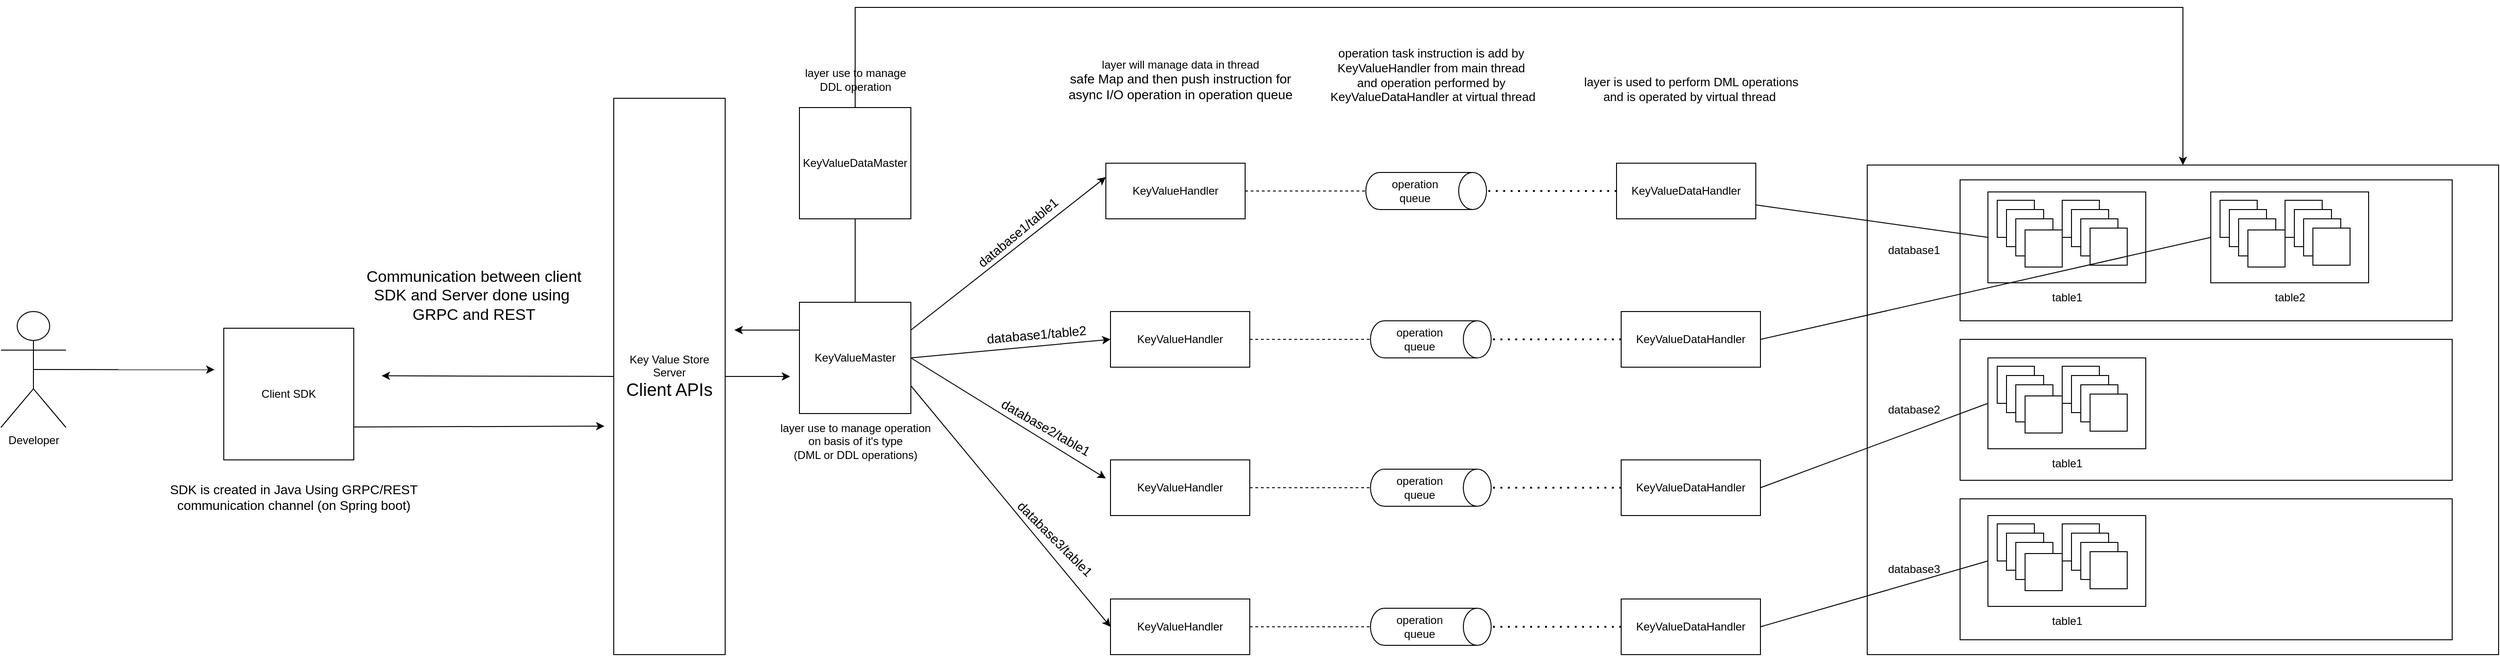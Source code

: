 <mxfile version="24.0.7" type="github">
  <diagram name="Page-1" id="otC6UkrBuinHcEKVRlpe">
    <mxGraphModel dx="2726" dy="1417" grid="1" gridSize="10" guides="1" tooltips="1" connect="1" arrows="0" fold="1" page="1" pageScale="1" pageWidth="1100" pageHeight="850" math="0" shadow="0">
      <root>
        <mxCell id="0" />
        <mxCell id="1" parent="0" />
        <mxCell id="kfZi4z5E8rtIzfBgZ30n-23" style="edgeStyle=none;rounded=0;orthogonalLoop=1;jettySize=auto;html=1;exitX=0.5;exitY=0;exitDx=0;exitDy=0;" parent="1" source="kfZi4z5E8rtIzfBgZ30n-21" edge="1">
          <mxGeometry relative="1" as="geometry">
            <mxPoint x="890" y="458" as="targetPoint" />
          </mxGeometry>
        </mxCell>
        <mxCell id="I3hXLlyxJEl5_7HpE7tm-29" style="edgeStyle=none;rounded=0;orthogonalLoop=1;jettySize=auto;html=1;exitX=0.5;exitY=1;exitDx=0;exitDy=0;" edge="1" parent="1" source="kfZi4z5E8rtIzfBgZ30n-21">
          <mxGeometry relative="1" as="geometry">
            <mxPoint x="450" y="457.286" as="targetPoint" />
          </mxGeometry>
        </mxCell>
        <mxCell id="kfZi4z5E8rtIzfBgZ30n-21" value="Key Value Store Server&lt;div style=&quot;font-size: 19px;&quot;&gt;Client APIs&lt;/div&gt;" style="rounded=0;whiteSpace=wrap;html=1;direction=south;" parent="1" vertex="1">
          <mxGeometry x="700" y="158" width="120" height="600" as="geometry" />
        </mxCell>
        <mxCell id="kfZi4z5E8rtIzfBgZ30n-24" style="edgeStyle=none;rounded=0;orthogonalLoop=1;jettySize=auto;html=1;exitX=0;exitY=0.25;exitDx=0;exitDy=0;" parent="1" source="kfZi4z5E8rtIzfBgZ30n-22" edge="1">
          <mxGeometry relative="1" as="geometry">
            <mxPoint x="830" y="408" as="targetPoint" />
          </mxGeometry>
        </mxCell>
        <mxCell id="I3hXLlyxJEl5_7HpE7tm-16" style="edgeStyle=none;rounded=0;orthogonalLoop=1;jettySize=auto;html=1;exitX=1;exitY=0.25;exitDx=0;exitDy=0;entryX=0;entryY=0.25;entryDx=0;entryDy=0;" edge="1" parent="1" source="kfZi4z5E8rtIzfBgZ30n-22" target="kfZi4z5E8rtIzfBgZ30n-33">
          <mxGeometry relative="1" as="geometry">
            <mxPoint x="1230" y="258" as="targetPoint" />
          </mxGeometry>
        </mxCell>
        <mxCell id="I3hXLlyxJEl5_7HpE7tm-17" style="edgeStyle=none;rounded=0;orthogonalLoop=1;jettySize=auto;html=1;exitX=1;exitY=0.5;exitDx=0;exitDy=0;entryX=0;entryY=0.5;entryDx=0;entryDy=0;" edge="1" parent="1" source="kfZi4z5E8rtIzfBgZ30n-22" target="I3hXLlyxJEl5_7HpE7tm-11">
          <mxGeometry relative="1" as="geometry" />
        </mxCell>
        <mxCell id="I3hXLlyxJEl5_7HpE7tm-19" style="edgeStyle=none;rounded=0;orthogonalLoop=1;jettySize=auto;html=1;exitX=1;exitY=0.75;exitDx=0;exitDy=0;entryX=0;entryY=0.5;entryDx=0;entryDy=0;" edge="1" parent="1" source="kfZi4z5E8rtIzfBgZ30n-22" target="I3hXLlyxJEl5_7HpE7tm-1">
          <mxGeometry relative="1" as="geometry" />
        </mxCell>
        <mxCell id="kfZi4z5E8rtIzfBgZ30n-22" value="KeyValueMaster" style="whiteSpace=wrap;html=1;aspect=fixed;" parent="1" vertex="1">
          <mxGeometry x="900" y="378" width="120" height="120" as="geometry" />
        </mxCell>
        <mxCell id="kfZi4z5E8rtIzfBgZ30n-25" value="layer use to manage operation&lt;div&gt;on basis of it&#39;s type&lt;/div&gt;&lt;div&gt;(DML or DDL operations)&lt;/div&gt;" style="text;html=1;align=center;verticalAlign=middle;resizable=0;points=[];autosize=1;strokeColor=none;fillColor=none;" parent="1" vertex="1">
          <mxGeometry x="865" y="498" width="190" height="60" as="geometry" />
        </mxCell>
        <mxCell id="I3hXLlyxJEl5_7HpE7tm-107" style="edgeStyle=orthogonalEdgeStyle;rounded=0;orthogonalLoop=1;jettySize=auto;html=1;exitX=0.5;exitY=0;exitDx=0;exitDy=0;entryX=0.5;entryY=0;entryDx=0;entryDy=0;elbow=vertical;" edge="1" parent="1" source="kfZi4z5E8rtIzfBgZ30n-26" target="I3hXLlyxJEl5_7HpE7tm-39">
          <mxGeometry relative="1" as="geometry">
            <Array as="points">
              <mxPoint x="960" y="60" />
              <mxPoint x="2390" y="60" />
            </Array>
          </mxGeometry>
        </mxCell>
        <mxCell id="kfZi4z5E8rtIzfBgZ30n-26" value="KeyValueDataMaster" style="whiteSpace=wrap;html=1;aspect=fixed;" parent="1" vertex="1">
          <mxGeometry x="900" y="168" width="120" height="120" as="geometry" />
        </mxCell>
        <mxCell id="kfZi4z5E8rtIzfBgZ30n-31" value="" style="endArrow=none;html=1;rounded=0;exitX=0.5;exitY=0;exitDx=0;exitDy=0;entryX=0.5;entryY=1;entryDx=0;entryDy=0;" parent="1" source="kfZi4z5E8rtIzfBgZ30n-22" target="kfZi4z5E8rtIzfBgZ30n-26" edge="1">
          <mxGeometry width="50" height="50" relative="1" as="geometry">
            <mxPoint x="1020" y="438" as="sourcePoint" />
            <mxPoint x="1070" y="388" as="targetPoint" />
          </mxGeometry>
        </mxCell>
        <mxCell id="kfZi4z5E8rtIzfBgZ30n-32" value="layer use to manage&lt;div&gt;DDL operation&lt;/div&gt;" style="text;html=1;align=center;verticalAlign=middle;resizable=0;points=[];autosize=1;strokeColor=none;fillColor=none;" parent="1" vertex="1">
          <mxGeometry x="895" y="118" width="130" height="40" as="geometry" />
        </mxCell>
        <mxCell id="kfZi4z5E8rtIzfBgZ30n-33" value="KeyValueHandler" style="rounded=0;whiteSpace=wrap;html=1;" parent="1" vertex="1">
          <mxGeometry x="1230" y="228" width="150" height="60" as="geometry" />
        </mxCell>
        <mxCell id="kfZi4z5E8rtIzfBgZ30n-34" value="KeyValueDataHandler" style="rounded=0;whiteSpace=wrap;html=1;" parent="1" vertex="1">
          <mxGeometry x="1780" y="228" width="150" height="60" as="geometry" />
        </mxCell>
        <mxCell id="kfZi4z5E8rtIzfBgZ30n-36" value="operation&lt;div&gt;queue&lt;/div&gt;" style="shape=cylinder3;whiteSpace=wrap;html=1;boundedLbl=1;backgroundOutline=1;size=15;direction=south;" parent="1" vertex="1">
          <mxGeometry x="1510" y="238" width="130" height="40" as="geometry" />
        </mxCell>
        <mxCell id="kfZi4z5E8rtIzfBgZ30n-37" value="" style="endArrow=none;dashed=1;html=1;rounded=0;exitX=1;exitY=0.5;exitDx=0;exitDy=0;entryX=0.5;entryY=1;entryDx=0;entryDy=0;entryPerimeter=0;" parent="1" source="kfZi4z5E8rtIzfBgZ30n-33" target="kfZi4z5E8rtIzfBgZ30n-36" edge="1">
          <mxGeometry width="50" height="50" relative="1" as="geometry">
            <mxPoint x="1440" y="308" as="sourcePoint" />
            <mxPoint x="1490" y="258" as="targetPoint" />
          </mxGeometry>
        </mxCell>
        <mxCell id="kfZi4z5E8rtIzfBgZ30n-39" value="" style="endArrow=none;dashed=1;html=1;dashPattern=1 3;strokeWidth=2;rounded=0;entryX=0.5;entryY=0;entryDx=0;entryDy=0;entryPerimeter=0;exitX=0;exitY=0.5;exitDx=0;exitDy=0;" parent="1" source="kfZi4z5E8rtIzfBgZ30n-34" target="kfZi4z5E8rtIzfBgZ30n-36" edge="1">
          <mxGeometry width="50" height="50" relative="1" as="geometry">
            <mxPoint x="1290" y="488" as="sourcePoint" />
            <mxPoint x="1340" y="438" as="targetPoint" />
          </mxGeometry>
        </mxCell>
        <mxCell id="kfZi4z5E8rtIzfBgZ30n-40" value="layer will manage data in thread&lt;div style=&quot;font-size: 14px;&quot;&gt;&lt;font style=&quot;font-size: 14px;&quot;&gt;safe Map and then push instruction for&lt;/font&gt;&lt;/div&gt;&lt;div style=&quot;font-size: 14px;&quot;&gt;async I/O operation in operation queue&lt;/div&gt;" style="text;html=1;align=center;verticalAlign=middle;resizable=0;points=[];autosize=1;strokeColor=none;fillColor=none;" parent="1" vertex="1">
          <mxGeometry x="1180" y="108" width="260" height="60" as="geometry" />
        </mxCell>
        <mxCell id="kfZi4z5E8rtIzfBgZ30n-41" value="&lt;font style=&quot;font-size: 13px;&quot;&gt;operation task instruction is add by&lt;/font&gt;&lt;div style=&quot;font-size: 13px;&quot;&gt;&lt;font style=&quot;font-size: 13px;&quot;&gt;KeyValueHandler from main thread&lt;/font&gt;&lt;/div&gt;&lt;div style=&quot;font-size: 13px;&quot;&gt;&lt;font style=&quot;font-size: 13px;&quot;&gt;and operation performed by&lt;/font&gt;&lt;/div&gt;&lt;div style=&quot;font-size: 13px;&quot;&gt;&lt;font style=&quot;font-size: 13px;&quot;&gt;&amp;nbsp;KeyValueDataHandler at virtual thread&lt;/font&gt;&lt;/div&gt;" style="text;html=1;align=center;verticalAlign=middle;resizable=0;points=[];autosize=1;strokeColor=none;fillColor=none;" parent="1" vertex="1">
          <mxGeometry x="1455" y="93" width="250" height="80" as="geometry" />
        </mxCell>
        <mxCell id="I3hXLlyxJEl5_7HpE7tm-1" value="KeyValueHandler" style="rounded=0;whiteSpace=wrap;html=1;" vertex="1" parent="1">
          <mxGeometry x="1235" y="698" width="150" height="60" as="geometry" />
        </mxCell>
        <mxCell id="I3hXLlyxJEl5_7HpE7tm-2" value="KeyValueDataHandler" style="rounded=0;whiteSpace=wrap;html=1;" vertex="1" parent="1">
          <mxGeometry x="1785" y="698" width="150" height="60" as="geometry" />
        </mxCell>
        <mxCell id="I3hXLlyxJEl5_7HpE7tm-3" value="operation&lt;div&gt;queue&lt;/div&gt;" style="shape=cylinder3;whiteSpace=wrap;html=1;boundedLbl=1;backgroundOutline=1;size=15;direction=south;" vertex="1" parent="1">
          <mxGeometry x="1515" y="708" width="130" height="40" as="geometry" />
        </mxCell>
        <mxCell id="I3hXLlyxJEl5_7HpE7tm-4" value="" style="endArrow=none;dashed=1;html=1;rounded=0;exitX=1;exitY=0.5;exitDx=0;exitDy=0;entryX=0.5;entryY=1;entryDx=0;entryDy=0;entryPerimeter=0;" edge="1" parent="1" source="I3hXLlyxJEl5_7HpE7tm-1" target="I3hXLlyxJEl5_7HpE7tm-3">
          <mxGeometry width="50" height="50" relative="1" as="geometry">
            <mxPoint x="1445" y="778" as="sourcePoint" />
            <mxPoint x="1495" y="728" as="targetPoint" />
          </mxGeometry>
        </mxCell>
        <mxCell id="I3hXLlyxJEl5_7HpE7tm-5" value="" style="endArrow=none;dashed=1;html=1;dashPattern=1 3;strokeWidth=2;rounded=0;entryX=0.5;entryY=0;entryDx=0;entryDy=0;entryPerimeter=0;exitX=0;exitY=0.5;exitDx=0;exitDy=0;" edge="1" parent="1" source="I3hXLlyxJEl5_7HpE7tm-2" target="I3hXLlyxJEl5_7HpE7tm-3">
          <mxGeometry width="50" height="50" relative="1" as="geometry">
            <mxPoint x="1295" y="958" as="sourcePoint" />
            <mxPoint x="1345" y="908" as="targetPoint" />
          </mxGeometry>
        </mxCell>
        <mxCell id="I3hXLlyxJEl5_7HpE7tm-6" value="KeyValueHandler" style="rounded=0;whiteSpace=wrap;html=1;" vertex="1" parent="1">
          <mxGeometry x="1235" y="548" width="150" height="60" as="geometry" />
        </mxCell>
        <mxCell id="I3hXLlyxJEl5_7HpE7tm-7" value="KeyValueDataHandler" style="rounded=0;whiteSpace=wrap;html=1;" vertex="1" parent="1">
          <mxGeometry x="1785" y="548" width="150" height="60" as="geometry" />
        </mxCell>
        <mxCell id="I3hXLlyxJEl5_7HpE7tm-8" value="operation&lt;div&gt;queue&lt;/div&gt;" style="shape=cylinder3;whiteSpace=wrap;html=1;boundedLbl=1;backgroundOutline=1;size=15;direction=south;" vertex="1" parent="1">
          <mxGeometry x="1515" y="558" width="130" height="40" as="geometry" />
        </mxCell>
        <mxCell id="I3hXLlyxJEl5_7HpE7tm-9" value="" style="endArrow=none;dashed=1;html=1;rounded=0;exitX=1;exitY=0.5;exitDx=0;exitDy=0;entryX=0.5;entryY=1;entryDx=0;entryDy=0;entryPerimeter=0;" edge="1" parent="1" source="I3hXLlyxJEl5_7HpE7tm-6" target="I3hXLlyxJEl5_7HpE7tm-8">
          <mxGeometry width="50" height="50" relative="1" as="geometry">
            <mxPoint x="1445" y="628" as="sourcePoint" />
            <mxPoint x="1495" y="578" as="targetPoint" />
          </mxGeometry>
        </mxCell>
        <mxCell id="I3hXLlyxJEl5_7HpE7tm-10" value="" style="endArrow=none;dashed=1;html=1;dashPattern=1 3;strokeWidth=2;rounded=0;entryX=0.5;entryY=0;entryDx=0;entryDy=0;entryPerimeter=0;exitX=0;exitY=0.5;exitDx=0;exitDy=0;" edge="1" parent="1" source="I3hXLlyxJEl5_7HpE7tm-7" target="I3hXLlyxJEl5_7HpE7tm-8">
          <mxGeometry width="50" height="50" relative="1" as="geometry">
            <mxPoint x="1295" y="808" as="sourcePoint" />
            <mxPoint x="1345" y="758" as="targetPoint" />
          </mxGeometry>
        </mxCell>
        <mxCell id="I3hXLlyxJEl5_7HpE7tm-11" value="KeyValueHandler" style="rounded=0;whiteSpace=wrap;html=1;" vertex="1" parent="1">
          <mxGeometry x="1235" y="388" width="150" height="60" as="geometry" />
        </mxCell>
        <mxCell id="I3hXLlyxJEl5_7HpE7tm-12" value="KeyValueDataHandler" style="rounded=0;whiteSpace=wrap;html=1;" vertex="1" parent="1">
          <mxGeometry x="1785" y="388" width="150" height="60" as="geometry" />
        </mxCell>
        <mxCell id="I3hXLlyxJEl5_7HpE7tm-13" value="operation&lt;div&gt;queue&lt;/div&gt;" style="shape=cylinder3;whiteSpace=wrap;html=1;boundedLbl=1;backgroundOutline=1;size=15;direction=south;" vertex="1" parent="1">
          <mxGeometry x="1515" y="398" width="130" height="40" as="geometry" />
        </mxCell>
        <mxCell id="I3hXLlyxJEl5_7HpE7tm-14" value="" style="endArrow=none;dashed=1;html=1;rounded=0;exitX=1;exitY=0.5;exitDx=0;exitDy=0;entryX=0.5;entryY=1;entryDx=0;entryDy=0;entryPerimeter=0;" edge="1" parent="1" source="I3hXLlyxJEl5_7HpE7tm-11" target="I3hXLlyxJEl5_7HpE7tm-13">
          <mxGeometry width="50" height="50" relative="1" as="geometry">
            <mxPoint x="1445" y="468" as="sourcePoint" />
            <mxPoint x="1495" y="418" as="targetPoint" />
          </mxGeometry>
        </mxCell>
        <mxCell id="I3hXLlyxJEl5_7HpE7tm-15" value="" style="endArrow=none;dashed=1;html=1;dashPattern=1 3;strokeWidth=2;rounded=0;entryX=0.5;entryY=0;entryDx=0;entryDy=0;entryPerimeter=0;exitX=0;exitY=0.5;exitDx=0;exitDy=0;" edge="1" parent="1" source="I3hXLlyxJEl5_7HpE7tm-12" target="I3hXLlyxJEl5_7HpE7tm-13">
          <mxGeometry width="50" height="50" relative="1" as="geometry">
            <mxPoint x="1295" y="648" as="sourcePoint" />
            <mxPoint x="1345" y="598" as="targetPoint" />
          </mxGeometry>
        </mxCell>
        <mxCell id="I3hXLlyxJEl5_7HpE7tm-20" value="database1/table1" style="text;html=1;align=center;verticalAlign=middle;resizable=0;points=[];autosize=1;strokeColor=none;fillColor=none;spacing=3;fontSize=14;rotation=-40;" vertex="1" parent="1">
          <mxGeometry x="1070" y="288" width="130" height="30" as="geometry" />
        </mxCell>
        <mxCell id="I3hXLlyxJEl5_7HpE7tm-21" value="&lt;font style=&quot;font-size: 14px;&quot;&gt;database1/table2&lt;/font&gt;" style="text;html=1;align=center;verticalAlign=middle;resizable=0;points=[];autosize=1;strokeColor=none;fillColor=none;rotation=-5;" vertex="1" parent="1">
          <mxGeometry x="1090" y="398" width="130" height="30" as="geometry" />
        </mxCell>
        <mxCell id="I3hXLlyxJEl5_7HpE7tm-23" value="" style="edgeStyle=none;rounded=0;orthogonalLoop=1;jettySize=auto;html=1;exitX=1;exitY=0.5;exitDx=0;exitDy=0;" edge="1" parent="1" source="kfZi4z5E8rtIzfBgZ30n-22">
          <mxGeometry relative="1" as="geometry">
            <mxPoint x="1020" y="438" as="sourcePoint" />
            <mxPoint x="1230" y="568" as="targetPoint" />
          </mxGeometry>
        </mxCell>
        <mxCell id="I3hXLlyxJEl5_7HpE7tm-22" value="&lt;font style=&quot;font-size: 14px;&quot;&gt;database2/table1&lt;/font&gt;" style="text;html=1;align=center;verticalAlign=middle;resizable=0;points=[];autosize=1;strokeColor=none;fillColor=none;rotation=30;" vertex="1" parent="1">
          <mxGeometry x="1100" y="498" width="130" height="30" as="geometry" />
        </mxCell>
        <mxCell id="I3hXLlyxJEl5_7HpE7tm-24" value="&lt;font style=&quot;font-size: 14px;&quot;&gt;database3/table1&lt;/font&gt;" style="text;html=1;align=center;verticalAlign=middle;resizable=0;points=[];autosize=1;strokeColor=none;fillColor=none;rotation=45;" vertex="1" parent="1">
          <mxGeometry x="1110" y="618" width="130" height="30" as="geometry" />
        </mxCell>
        <mxCell id="I3hXLlyxJEl5_7HpE7tm-31" style="edgeStyle=none;rounded=0;orthogonalLoop=1;jettySize=auto;html=1;exitX=1;exitY=0.75;exitDx=0;exitDy=0;" edge="1" parent="1" source="I3hXLlyxJEl5_7HpE7tm-26">
          <mxGeometry relative="1" as="geometry">
            <mxPoint x="690" y="511.571" as="targetPoint" />
          </mxGeometry>
        </mxCell>
        <mxCell id="I3hXLlyxJEl5_7HpE7tm-26" value="Client SDK" style="rounded=0;whiteSpace=wrap;html=1;" vertex="1" parent="1">
          <mxGeometry x="280" y="406" width="140" height="142" as="geometry" />
        </mxCell>
        <mxCell id="I3hXLlyxJEl5_7HpE7tm-36" style="edgeStyle=none;rounded=0;orthogonalLoop=1;jettySize=auto;html=1;exitX=0.5;exitY=0.5;exitDx=0;exitDy=0;exitPerimeter=0;" edge="1" parent="1" source="I3hXLlyxJEl5_7HpE7tm-27">
          <mxGeometry relative="1" as="geometry">
            <mxPoint x="270" y="450.632" as="targetPoint" />
          </mxGeometry>
        </mxCell>
        <mxCell id="I3hXLlyxJEl5_7HpE7tm-27" value="Developer" style="shape=umlActor;verticalLabelPosition=bottom;verticalAlign=top;html=1;outlineConnect=0;" vertex="1" parent="1">
          <mxGeometry x="40" y="388" width="70" height="125" as="geometry" />
        </mxCell>
        <mxCell id="I3hXLlyxJEl5_7HpE7tm-35" value="&lt;font style=&quot;font-size: 17px;&quot;&gt;Communication between client&lt;br&gt;SDK and Server done using&amp;nbsp;&lt;/font&gt;&lt;div style=&quot;font-size: 17px;&quot;&gt;&lt;font style=&quot;font-size: 17px;&quot;&gt;GRPC and REST&lt;/font&gt;&lt;/div&gt;" style="text;html=1;align=center;verticalAlign=middle;resizable=0;points=[];autosize=1;strokeColor=none;fillColor=none;" vertex="1" parent="1">
          <mxGeometry x="419" y="336" width="260" height="70" as="geometry" />
        </mxCell>
        <mxCell id="I3hXLlyxJEl5_7HpE7tm-37" value="SDK is created in Java Using GRPC/REST&lt;div style=&quot;font-size: 14px;&quot;&gt;communication channel (on Spring boot)&lt;/div&gt;" style="text;html=1;align=center;verticalAlign=middle;resizable=0;points=[];autosize=1;strokeColor=none;fillColor=none;fontSize=14;" vertex="1" parent="1">
          <mxGeometry x="210" y="563" width="290" height="50" as="geometry" />
        </mxCell>
        <mxCell id="I3hXLlyxJEl5_7HpE7tm-38" value="layer is used to perform DML operations&lt;div style=&quot;font-size: 13px;&quot;&gt;and is operated by virtual thread&amp;nbsp;&lt;/div&gt;" style="text;html=1;align=center;verticalAlign=middle;resizable=0;points=[];autosize=1;strokeColor=none;fillColor=none;fontSize=13;" vertex="1" parent="1">
          <mxGeometry x="1735" y="128" width="250" height="40" as="geometry" />
        </mxCell>
        <mxCell id="I3hXLlyxJEl5_7HpE7tm-39" value="" style="rounded=0;whiteSpace=wrap;html=1;" vertex="1" parent="1">
          <mxGeometry x="2050" y="230" width="680" height="528" as="geometry" />
        </mxCell>
        <mxCell id="I3hXLlyxJEl5_7HpE7tm-43" value="" style="rounded=0;whiteSpace=wrap;html=1;" vertex="1" parent="1">
          <mxGeometry x="2150" y="246" width="530" height="152" as="geometry" />
        </mxCell>
        <mxCell id="I3hXLlyxJEl5_7HpE7tm-44" value="" style="rounded=0;whiteSpace=wrap;html=1;" vertex="1" parent="1">
          <mxGeometry x="2150" y="590" width="530" height="152" as="geometry" />
        </mxCell>
        <mxCell id="I3hXLlyxJEl5_7HpE7tm-45" value="" style="rounded=0;whiteSpace=wrap;html=1;" vertex="1" parent="1">
          <mxGeometry x="2150" y="418" width="530" height="152" as="geometry" />
        </mxCell>
        <mxCell id="I3hXLlyxJEl5_7HpE7tm-47" value="" style="rounded=0;whiteSpace=wrap;html=1;" vertex="1" parent="1">
          <mxGeometry x="2180" y="259" width="170" height="98" as="geometry" />
        </mxCell>
        <mxCell id="I3hXLlyxJEl5_7HpE7tm-49" value="" style="whiteSpace=wrap;html=1;aspect=fixed;" vertex="1" parent="1">
          <mxGeometry x="2190" y="268" width="40" height="40" as="geometry" />
        </mxCell>
        <mxCell id="I3hXLlyxJEl5_7HpE7tm-50" value="" style="whiteSpace=wrap;html=1;aspect=fixed;" vertex="1" parent="1">
          <mxGeometry x="2200" y="278" width="40" height="40" as="geometry" />
        </mxCell>
        <mxCell id="I3hXLlyxJEl5_7HpE7tm-51" value="" style="whiteSpace=wrap;html=1;aspect=fixed;" vertex="1" parent="1">
          <mxGeometry x="2210" y="288" width="40" height="40" as="geometry" />
        </mxCell>
        <mxCell id="I3hXLlyxJEl5_7HpE7tm-52" value="" style="whiteSpace=wrap;html=1;aspect=fixed;" vertex="1" parent="1">
          <mxGeometry x="2260" y="268" width="40" height="40" as="geometry" />
        </mxCell>
        <mxCell id="I3hXLlyxJEl5_7HpE7tm-53" value="" style="whiteSpace=wrap;html=1;aspect=fixed;" vertex="1" parent="1">
          <mxGeometry x="2220" y="300" width="40" height="40" as="geometry" />
        </mxCell>
        <mxCell id="I3hXLlyxJEl5_7HpE7tm-54" value="" style="whiteSpace=wrap;html=1;aspect=fixed;" vertex="1" parent="1">
          <mxGeometry x="2270" y="278" width="40" height="40" as="geometry" />
        </mxCell>
        <mxCell id="I3hXLlyxJEl5_7HpE7tm-55" value="" style="whiteSpace=wrap;html=1;aspect=fixed;" vertex="1" parent="1">
          <mxGeometry x="2280" y="288" width="40" height="40" as="geometry" />
        </mxCell>
        <mxCell id="I3hXLlyxJEl5_7HpE7tm-56" value="" style="whiteSpace=wrap;html=1;aspect=fixed;" vertex="1" parent="1">
          <mxGeometry x="2290" y="298" width="40" height="40" as="geometry" />
        </mxCell>
        <mxCell id="I3hXLlyxJEl5_7HpE7tm-57" value="database1" style="text;html=1;align=center;verticalAlign=middle;resizable=0;points=[];autosize=1;strokeColor=none;fillColor=none;" vertex="1" parent="1">
          <mxGeometry x="2060" y="307" width="80" height="30" as="geometry" />
        </mxCell>
        <mxCell id="I3hXLlyxJEl5_7HpE7tm-58" value="database2" style="text;html=1;align=center;verticalAlign=middle;resizable=0;points=[];autosize=1;strokeColor=none;fillColor=none;" vertex="1" parent="1">
          <mxGeometry x="2060" y="479" width="80" height="30" as="geometry" />
        </mxCell>
        <mxCell id="I3hXLlyxJEl5_7HpE7tm-59" value="database3" style="text;html=1;align=center;verticalAlign=middle;resizable=0;points=[];autosize=1;strokeColor=none;fillColor=none;" vertex="1" parent="1">
          <mxGeometry x="2060" y="651" width="80" height="30" as="geometry" />
        </mxCell>
        <mxCell id="I3hXLlyxJEl5_7HpE7tm-60" value="table1" style="text;html=1;align=center;verticalAlign=middle;resizable=0;points=[];autosize=1;strokeColor=none;fillColor=none;" vertex="1" parent="1">
          <mxGeometry x="2235" y="358" width="60" height="30" as="geometry" />
        </mxCell>
        <mxCell id="I3hXLlyxJEl5_7HpE7tm-62" value="" style="rounded=0;whiteSpace=wrap;html=1;" vertex="1" parent="1">
          <mxGeometry x="2420" y="259" width="170" height="98" as="geometry" />
        </mxCell>
        <mxCell id="I3hXLlyxJEl5_7HpE7tm-63" value="" style="whiteSpace=wrap;html=1;aspect=fixed;" vertex="1" parent="1">
          <mxGeometry x="2430" y="268" width="40" height="40" as="geometry" />
        </mxCell>
        <mxCell id="I3hXLlyxJEl5_7HpE7tm-64" value="" style="whiteSpace=wrap;html=1;aspect=fixed;" vertex="1" parent="1">
          <mxGeometry x="2440" y="278" width="40" height="40" as="geometry" />
        </mxCell>
        <mxCell id="I3hXLlyxJEl5_7HpE7tm-65" value="" style="whiteSpace=wrap;html=1;aspect=fixed;" vertex="1" parent="1">
          <mxGeometry x="2450" y="288" width="40" height="40" as="geometry" />
        </mxCell>
        <mxCell id="I3hXLlyxJEl5_7HpE7tm-66" value="" style="whiteSpace=wrap;html=1;aspect=fixed;" vertex="1" parent="1">
          <mxGeometry x="2500" y="268" width="40" height="40" as="geometry" />
        </mxCell>
        <mxCell id="I3hXLlyxJEl5_7HpE7tm-67" value="" style="whiteSpace=wrap;html=1;aspect=fixed;" vertex="1" parent="1">
          <mxGeometry x="2460" y="300" width="40" height="40" as="geometry" />
        </mxCell>
        <mxCell id="I3hXLlyxJEl5_7HpE7tm-68" value="" style="whiteSpace=wrap;html=1;aspect=fixed;" vertex="1" parent="1">
          <mxGeometry x="2510" y="278" width="40" height="40" as="geometry" />
        </mxCell>
        <mxCell id="I3hXLlyxJEl5_7HpE7tm-69" value="" style="whiteSpace=wrap;html=1;aspect=fixed;" vertex="1" parent="1">
          <mxGeometry x="2520" y="288" width="40" height="40" as="geometry" />
        </mxCell>
        <mxCell id="I3hXLlyxJEl5_7HpE7tm-70" value="" style="whiteSpace=wrap;html=1;aspect=fixed;" vertex="1" parent="1">
          <mxGeometry x="2530" y="298" width="40" height="40" as="geometry" />
        </mxCell>
        <mxCell id="I3hXLlyxJEl5_7HpE7tm-71" value="table2" style="text;html=1;align=center;verticalAlign=middle;resizable=0;points=[];autosize=1;strokeColor=none;fillColor=none;" vertex="1" parent="1">
          <mxGeometry x="2475" y="358" width="60" height="30" as="geometry" />
        </mxCell>
        <mxCell id="I3hXLlyxJEl5_7HpE7tm-72" value="" style="rounded=0;whiteSpace=wrap;html=1;" vertex="1" parent="1">
          <mxGeometry x="2180" y="438" width="170" height="98" as="geometry" />
        </mxCell>
        <mxCell id="I3hXLlyxJEl5_7HpE7tm-73" value="" style="whiteSpace=wrap;html=1;aspect=fixed;" vertex="1" parent="1">
          <mxGeometry x="2190" y="447" width="40" height="40" as="geometry" />
        </mxCell>
        <mxCell id="I3hXLlyxJEl5_7HpE7tm-74" value="" style="whiteSpace=wrap;html=1;aspect=fixed;" vertex="1" parent="1">
          <mxGeometry x="2200" y="457" width="40" height="40" as="geometry" />
        </mxCell>
        <mxCell id="I3hXLlyxJEl5_7HpE7tm-75" value="" style="whiteSpace=wrap;html=1;aspect=fixed;" vertex="1" parent="1">
          <mxGeometry x="2210" y="467" width="40" height="40" as="geometry" />
        </mxCell>
        <mxCell id="I3hXLlyxJEl5_7HpE7tm-76" value="" style="whiteSpace=wrap;html=1;aspect=fixed;" vertex="1" parent="1">
          <mxGeometry x="2260" y="447" width="40" height="40" as="geometry" />
        </mxCell>
        <mxCell id="I3hXLlyxJEl5_7HpE7tm-77" value="" style="whiteSpace=wrap;html=1;aspect=fixed;" vertex="1" parent="1">
          <mxGeometry x="2220" y="479" width="40" height="40" as="geometry" />
        </mxCell>
        <mxCell id="I3hXLlyxJEl5_7HpE7tm-78" value="" style="whiteSpace=wrap;html=1;aspect=fixed;" vertex="1" parent="1">
          <mxGeometry x="2270" y="457" width="40" height="40" as="geometry" />
        </mxCell>
        <mxCell id="I3hXLlyxJEl5_7HpE7tm-79" value="" style="whiteSpace=wrap;html=1;aspect=fixed;" vertex="1" parent="1">
          <mxGeometry x="2280" y="467" width="40" height="40" as="geometry" />
        </mxCell>
        <mxCell id="I3hXLlyxJEl5_7HpE7tm-80" value="" style="whiteSpace=wrap;html=1;aspect=fixed;" vertex="1" parent="1">
          <mxGeometry x="2290" y="477" width="40" height="40" as="geometry" />
        </mxCell>
        <mxCell id="I3hXLlyxJEl5_7HpE7tm-81" value="table1" style="text;html=1;align=center;verticalAlign=middle;resizable=0;points=[];autosize=1;strokeColor=none;fillColor=none;" vertex="1" parent="1">
          <mxGeometry x="2235" y="537" width="60" height="30" as="geometry" />
        </mxCell>
        <mxCell id="I3hXLlyxJEl5_7HpE7tm-82" value="" style="rounded=0;whiteSpace=wrap;html=1;" vertex="1" parent="1">
          <mxGeometry x="2180" y="608" width="170" height="98" as="geometry" />
        </mxCell>
        <mxCell id="I3hXLlyxJEl5_7HpE7tm-83" value="" style="whiteSpace=wrap;html=1;aspect=fixed;" vertex="1" parent="1">
          <mxGeometry x="2190" y="617" width="40" height="40" as="geometry" />
        </mxCell>
        <mxCell id="I3hXLlyxJEl5_7HpE7tm-84" value="" style="whiteSpace=wrap;html=1;aspect=fixed;" vertex="1" parent="1">
          <mxGeometry x="2200" y="627" width="40" height="40" as="geometry" />
        </mxCell>
        <mxCell id="I3hXLlyxJEl5_7HpE7tm-85" value="" style="whiteSpace=wrap;html=1;aspect=fixed;" vertex="1" parent="1">
          <mxGeometry x="2210" y="637" width="40" height="40" as="geometry" />
        </mxCell>
        <mxCell id="I3hXLlyxJEl5_7HpE7tm-86" value="" style="whiteSpace=wrap;html=1;aspect=fixed;" vertex="1" parent="1">
          <mxGeometry x="2260" y="617" width="40" height="40" as="geometry" />
        </mxCell>
        <mxCell id="I3hXLlyxJEl5_7HpE7tm-87" value="" style="whiteSpace=wrap;html=1;aspect=fixed;" vertex="1" parent="1">
          <mxGeometry x="2220" y="649" width="40" height="40" as="geometry" />
        </mxCell>
        <mxCell id="I3hXLlyxJEl5_7HpE7tm-88" value="" style="whiteSpace=wrap;html=1;aspect=fixed;" vertex="1" parent="1">
          <mxGeometry x="2270" y="627" width="40" height="40" as="geometry" />
        </mxCell>
        <mxCell id="I3hXLlyxJEl5_7HpE7tm-89" value="" style="whiteSpace=wrap;html=1;aspect=fixed;" vertex="1" parent="1">
          <mxGeometry x="2280" y="637" width="40" height="40" as="geometry" />
        </mxCell>
        <mxCell id="I3hXLlyxJEl5_7HpE7tm-90" value="" style="whiteSpace=wrap;html=1;aspect=fixed;" vertex="1" parent="1">
          <mxGeometry x="2290" y="647" width="40" height="40" as="geometry" />
        </mxCell>
        <mxCell id="I3hXLlyxJEl5_7HpE7tm-91" value="table1" style="text;html=1;align=center;verticalAlign=middle;resizable=0;points=[];autosize=1;strokeColor=none;fillColor=none;" vertex="1" parent="1">
          <mxGeometry x="2235" y="707" width="60" height="30" as="geometry" />
        </mxCell>
        <mxCell id="I3hXLlyxJEl5_7HpE7tm-98" value="" style="endArrow=none;html=1;rounded=0;curved=1;entryX=1;entryY=0.75;entryDx=0;entryDy=0;exitX=0;exitY=0.5;exitDx=0;exitDy=0;" edge="1" parent="1" source="I3hXLlyxJEl5_7HpE7tm-47" target="kfZi4z5E8rtIzfBgZ30n-34">
          <mxGeometry width="50" height="50" relative="1" as="geometry">
            <mxPoint x="1780" y="380" as="sourcePoint" />
            <mxPoint x="1830" y="330" as="targetPoint" />
          </mxGeometry>
        </mxCell>
        <mxCell id="I3hXLlyxJEl5_7HpE7tm-99" value="" style="endArrow=none;html=1;rounded=0;curved=1;entryX=1;entryY=0.5;entryDx=0;entryDy=0;exitX=0;exitY=0.5;exitDx=0;exitDy=0;" edge="1" parent="1" source="I3hXLlyxJEl5_7HpE7tm-62" target="I3hXLlyxJEl5_7HpE7tm-12">
          <mxGeometry width="50" height="50" relative="1" as="geometry">
            <mxPoint x="1780" y="380" as="sourcePoint" />
            <mxPoint x="1830" y="330" as="targetPoint" />
          </mxGeometry>
        </mxCell>
        <mxCell id="I3hXLlyxJEl5_7HpE7tm-101" value="" style="endArrow=none;html=1;rounded=0;curved=1;entryX=1;entryY=0.5;entryDx=0;entryDy=0;exitX=0;exitY=0.5;exitDx=0;exitDy=0;" edge="1" parent="1" source="I3hXLlyxJEl5_7HpE7tm-72" target="I3hXLlyxJEl5_7HpE7tm-7">
          <mxGeometry width="50" height="50" relative="1" as="geometry">
            <mxPoint x="1780" y="380" as="sourcePoint" />
            <mxPoint x="1830" y="330" as="targetPoint" />
          </mxGeometry>
        </mxCell>
        <mxCell id="I3hXLlyxJEl5_7HpE7tm-103" value="" style="endArrow=none;html=1;rounded=0;curved=1;exitX=1;exitY=0.5;exitDx=0;exitDy=0;entryX=0;entryY=0.5;entryDx=0;entryDy=0;" edge="1" parent="1" source="I3hXLlyxJEl5_7HpE7tm-2" target="I3hXLlyxJEl5_7HpE7tm-82">
          <mxGeometry width="50" height="50" relative="1" as="geometry">
            <mxPoint x="1780" y="510" as="sourcePoint" />
            <mxPoint x="1830" y="460" as="targetPoint" />
          </mxGeometry>
        </mxCell>
      </root>
    </mxGraphModel>
  </diagram>
</mxfile>
